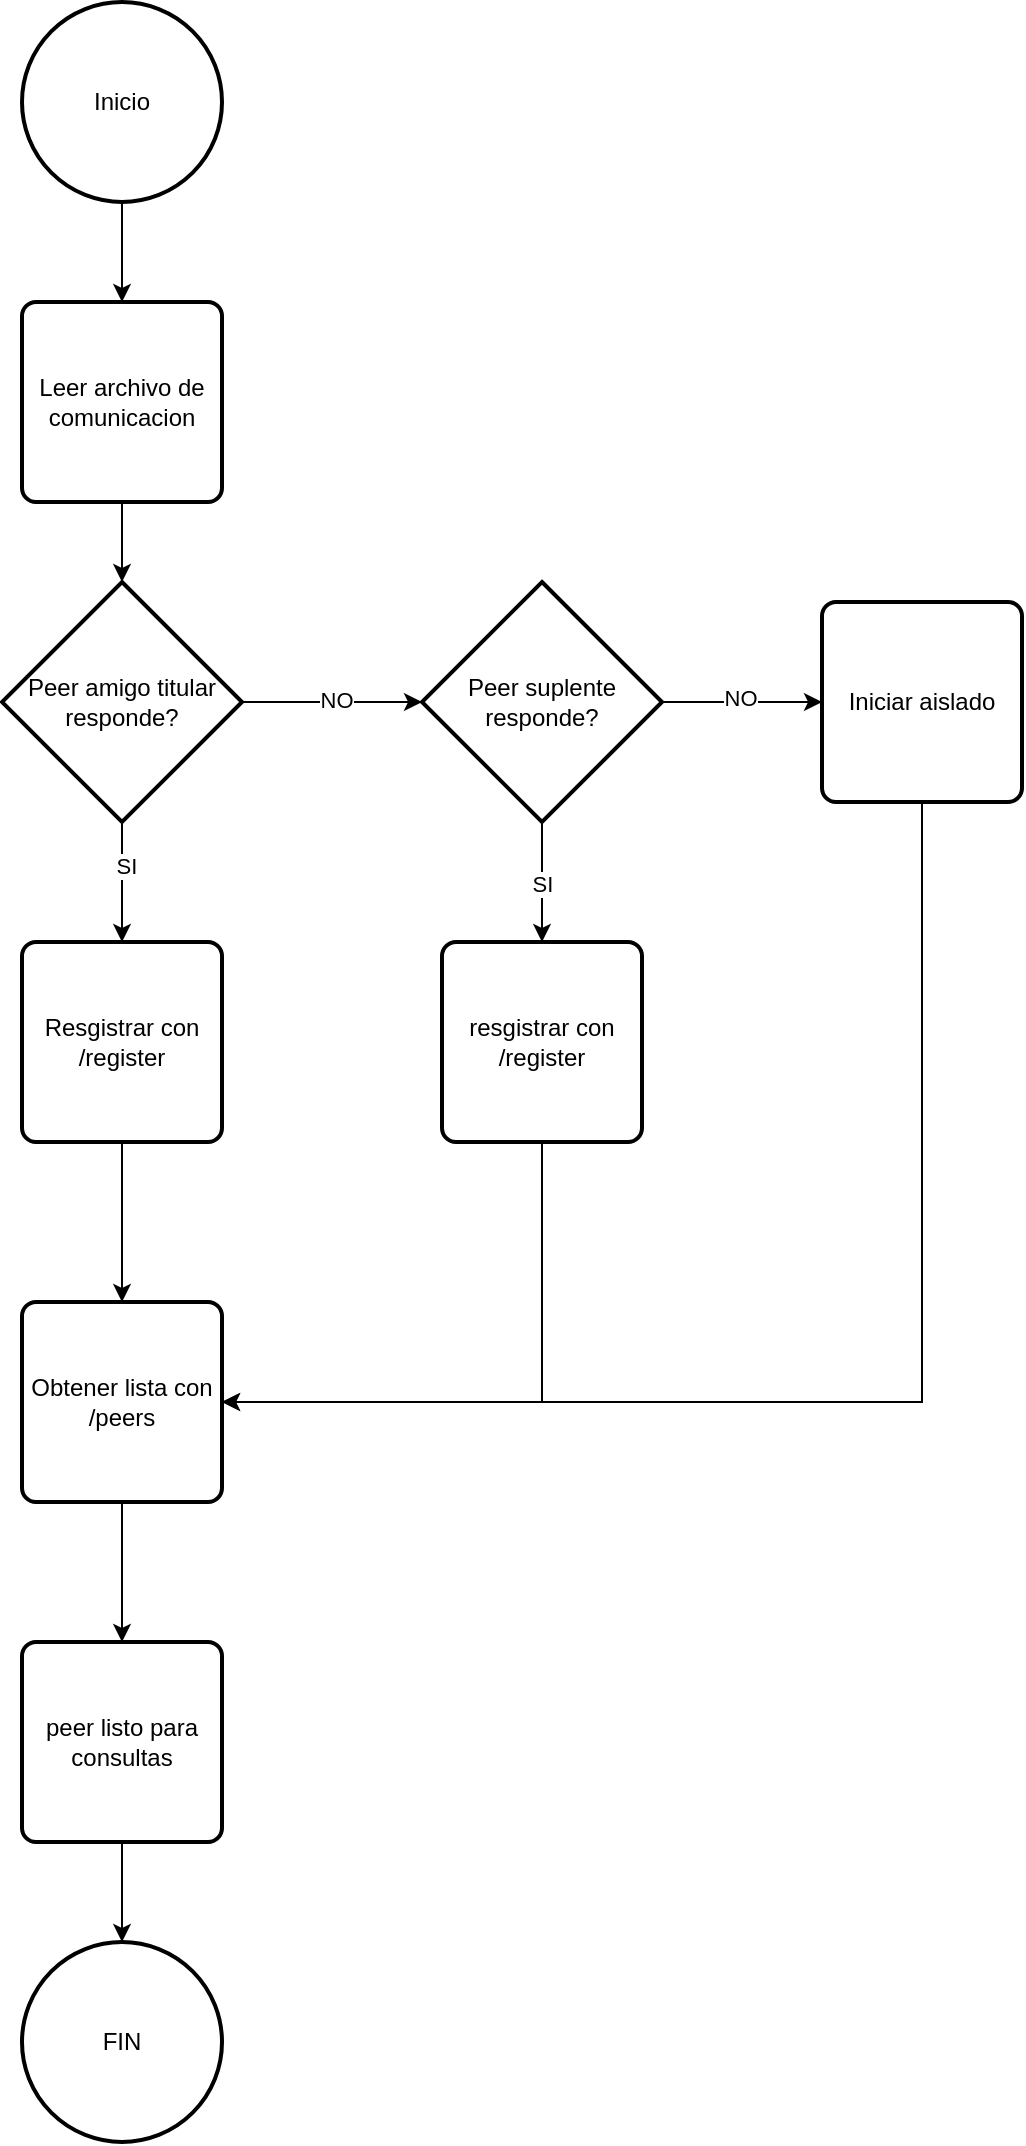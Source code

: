 <mxfile version="28.2.3">
  <diagram name="Page-1" id="-CQal5KXg13BqWDysREi">
    <mxGraphModel dx="1426" dy="826" grid="1" gridSize="10" guides="1" tooltips="1" connect="1" arrows="1" fold="1" page="1" pageScale="1" pageWidth="850" pageHeight="1100" math="0" shadow="0">
      <root>
        <mxCell id="0" />
        <mxCell id="1" parent="0" />
        <mxCell id="cQat40fu1oGDCY8AzBpr-5" style="edgeStyle=orthogonalEdgeStyle;rounded=0;orthogonalLoop=1;jettySize=auto;html=1;entryX=0.5;entryY=0;entryDx=0;entryDy=0;" edge="1" parent="1" source="cQat40fu1oGDCY8AzBpr-2" target="cQat40fu1oGDCY8AzBpr-3">
          <mxGeometry relative="1" as="geometry" />
        </mxCell>
        <mxCell id="cQat40fu1oGDCY8AzBpr-2" value="Inicio" style="strokeWidth=2;html=1;shape=mxgraph.flowchart.start_2;whiteSpace=wrap;" vertex="1" parent="1">
          <mxGeometry x="290" y="20" width="100" height="100" as="geometry" />
        </mxCell>
        <mxCell id="cQat40fu1oGDCY8AzBpr-3" value="Leer archivo de comunicacion" style="rounded=1;whiteSpace=wrap;html=1;absoluteArcSize=1;arcSize=14;strokeWidth=2;" vertex="1" parent="1">
          <mxGeometry x="290" y="170" width="100" height="100" as="geometry" />
        </mxCell>
        <mxCell id="cQat40fu1oGDCY8AzBpr-10" style="edgeStyle=orthogonalEdgeStyle;rounded=0;orthogonalLoop=1;jettySize=auto;html=1;entryX=0.5;entryY=0;entryDx=0;entryDy=0;" edge="1" parent="1" source="cQat40fu1oGDCY8AzBpr-6" target="cQat40fu1oGDCY8AzBpr-9">
          <mxGeometry relative="1" as="geometry" />
        </mxCell>
        <mxCell id="cQat40fu1oGDCY8AzBpr-11" value="SI" style="edgeLabel;html=1;align=center;verticalAlign=middle;resizable=0;points=[];" vertex="1" connectable="0" parent="cQat40fu1oGDCY8AzBpr-10">
          <mxGeometry x="-0.28" y="2" relative="1" as="geometry">
            <mxPoint as="offset" />
          </mxGeometry>
        </mxCell>
        <mxCell id="cQat40fu1oGDCY8AzBpr-6" value="Peer amigo titular responde?" style="strokeWidth=2;html=1;shape=mxgraph.flowchart.decision;whiteSpace=wrap;" vertex="1" parent="1">
          <mxGeometry x="280" y="310" width="120" height="120" as="geometry" />
        </mxCell>
        <mxCell id="cQat40fu1oGDCY8AzBpr-8" style="edgeStyle=orthogonalEdgeStyle;rounded=0;orthogonalLoop=1;jettySize=auto;html=1;entryX=0.5;entryY=0;entryDx=0;entryDy=0;entryPerimeter=0;" edge="1" parent="1" source="cQat40fu1oGDCY8AzBpr-3" target="cQat40fu1oGDCY8AzBpr-6">
          <mxGeometry relative="1" as="geometry" />
        </mxCell>
        <mxCell id="cQat40fu1oGDCY8AzBpr-20" style="edgeStyle=orthogonalEdgeStyle;rounded=0;orthogonalLoop=1;jettySize=auto;html=1;entryX=0.5;entryY=0;entryDx=0;entryDy=0;" edge="1" parent="1" source="cQat40fu1oGDCY8AzBpr-9" target="cQat40fu1oGDCY8AzBpr-19">
          <mxGeometry relative="1" as="geometry" />
        </mxCell>
        <mxCell id="cQat40fu1oGDCY8AzBpr-9" value="Resgistrar con /register" style="rounded=1;whiteSpace=wrap;html=1;absoluteArcSize=1;arcSize=14;strokeWidth=2;" vertex="1" parent="1">
          <mxGeometry x="290" y="490" width="100" height="100" as="geometry" />
        </mxCell>
        <mxCell id="cQat40fu1oGDCY8AzBpr-23" style="edgeStyle=orthogonalEdgeStyle;rounded=0;orthogonalLoop=1;jettySize=auto;html=1;entryX=0.5;entryY=0;entryDx=0;entryDy=0;" edge="1" parent="1" source="cQat40fu1oGDCY8AzBpr-14" target="cQat40fu1oGDCY8AzBpr-17">
          <mxGeometry relative="1" as="geometry" />
        </mxCell>
        <mxCell id="cQat40fu1oGDCY8AzBpr-24" value="SI" style="edgeLabel;html=1;align=center;verticalAlign=middle;resizable=0;points=[];" vertex="1" connectable="0" parent="cQat40fu1oGDCY8AzBpr-23">
          <mxGeometry x="0.033" relative="1" as="geometry">
            <mxPoint as="offset" />
          </mxGeometry>
        </mxCell>
        <mxCell id="cQat40fu1oGDCY8AzBpr-28" style="edgeStyle=orthogonalEdgeStyle;rounded=0;orthogonalLoop=1;jettySize=auto;html=1;entryX=0;entryY=0.5;entryDx=0;entryDy=0;" edge="1" parent="1" source="cQat40fu1oGDCY8AzBpr-14" target="cQat40fu1oGDCY8AzBpr-18">
          <mxGeometry relative="1" as="geometry" />
        </mxCell>
        <mxCell id="cQat40fu1oGDCY8AzBpr-29" value="NO" style="edgeLabel;html=1;align=center;verticalAlign=middle;resizable=0;points=[];" vertex="1" connectable="0" parent="cQat40fu1oGDCY8AzBpr-28">
          <mxGeometry x="-0.025" y="2" relative="1" as="geometry">
            <mxPoint as="offset" />
          </mxGeometry>
        </mxCell>
        <mxCell id="cQat40fu1oGDCY8AzBpr-14" value="Peer suplente responde?" style="strokeWidth=2;html=1;shape=mxgraph.flowchart.decision;whiteSpace=wrap;" vertex="1" parent="1">
          <mxGeometry x="490" y="310" width="120" height="120" as="geometry" />
        </mxCell>
        <mxCell id="cQat40fu1oGDCY8AzBpr-15" style="edgeStyle=orthogonalEdgeStyle;rounded=0;orthogonalLoop=1;jettySize=auto;html=1;entryX=0;entryY=0.5;entryDx=0;entryDy=0;entryPerimeter=0;" edge="1" parent="1" source="cQat40fu1oGDCY8AzBpr-6" target="cQat40fu1oGDCY8AzBpr-14">
          <mxGeometry relative="1" as="geometry" />
        </mxCell>
        <mxCell id="cQat40fu1oGDCY8AzBpr-16" value="NO" style="edgeLabel;html=1;align=center;verticalAlign=middle;resizable=0;points=[];" vertex="1" connectable="0" parent="cQat40fu1oGDCY8AzBpr-15">
          <mxGeometry x="0.044" y="1" relative="1" as="geometry">
            <mxPoint as="offset" />
          </mxGeometry>
        </mxCell>
        <mxCell id="cQat40fu1oGDCY8AzBpr-25" style="edgeStyle=orthogonalEdgeStyle;rounded=0;orthogonalLoop=1;jettySize=auto;html=1;entryX=1;entryY=0.5;entryDx=0;entryDy=0;exitX=0.5;exitY=1;exitDx=0;exitDy=0;" edge="1" parent="1" source="cQat40fu1oGDCY8AzBpr-17" target="cQat40fu1oGDCY8AzBpr-19">
          <mxGeometry relative="1" as="geometry">
            <mxPoint x="640" y="680" as="sourcePoint" />
            <mxPoint x="530" y="860" as="targetPoint" />
          </mxGeometry>
        </mxCell>
        <mxCell id="cQat40fu1oGDCY8AzBpr-17" value="resgistrar con /register" style="rounded=1;whiteSpace=wrap;html=1;absoluteArcSize=1;arcSize=14;strokeWidth=2;" vertex="1" parent="1">
          <mxGeometry x="500" y="490" width="100" height="100" as="geometry" />
        </mxCell>
        <mxCell id="cQat40fu1oGDCY8AzBpr-18" value="Iniciar aislado" style="rounded=1;whiteSpace=wrap;html=1;absoluteArcSize=1;arcSize=14;strokeWidth=2;" vertex="1" parent="1">
          <mxGeometry x="690" y="320" width="100" height="100" as="geometry" />
        </mxCell>
        <mxCell id="cQat40fu1oGDCY8AzBpr-22" style="edgeStyle=orthogonalEdgeStyle;rounded=0;orthogonalLoop=1;jettySize=auto;html=1;" edge="1" parent="1" source="cQat40fu1oGDCY8AzBpr-19" target="cQat40fu1oGDCY8AzBpr-21">
          <mxGeometry relative="1" as="geometry" />
        </mxCell>
        <mxCell id="cQat40fu1oGDCY8AzBpr-19" value="Obtener lista con /peers" style="rounded=1;whiteSpace=wrap;html=1;absoluteArcSize=1;arcSize=14;strokeWidth=2;" vertex="1" parent="1">
          <mxGeometry x="290" y="670" width="100" height="100" as="geometry" />
        </mxCell>
        <mxCell id="cQat40fu1oGDCY8AzBpr-21" value="peer listo para consultas" style="rounded=1;whiteSpace=wrap;html=1;absoluteArcSize=1;arcSize=14;strokeWidth=2;" vertex="1" parent="1">
          <mxGeometry x="290" y="840" width="100" height="100" as="geometry" />
        </mxCell>
        <mxCell id="cQat40fu1oGDCY8AzBpr-27" style="edgeStyle=orthogonalEdgeStyle;rounded=0;orthogonalLoop=1;jettySize=auto;html=1;entryX=1;entryY=0.5;entryDx=0;entryDy=0;exitX=0.5;exitY=1;exitDx=0;exitDy=0;" edge="1" parent="1" source="cQat40fu1oGDCY8AzBpr-18" target="cQat40fu1oGDCY8AzBpr-19">
          <mxGeometry relative="1" as="geometry">
            <mxPoint x="880" y="680" as="sourcePoint" />
            <mxPoint x="720" y="810" as="targetPoint" />
          </mxGeometry>
        </mxCell>
        <mxCell id="cQat40fu1oGDCY8AzBpr-30" value="FIN" style="strokeWidth=2;html=1;shape=mxgraph.flowchart.start_2;whiteSpace=wrap;" vertex="1" parent="1">
          <mxGeometry x="290" y="990" width="100" height="100" as="geometry" />
        </mxCell>
        <mxCell id="cQat40fu1oGDCY8AzBpr-31" style="edgeStyle=orthogonalEdgeStyle;rounded=0;orthogonalLoop=1;jettySize=auto;html=1;entryX=0.5;entryY=0;entryDx=0;entryDy=0;entryPerimeter=0;" edge="1" parent="1" source="cQat40fu1oGDCY8AzBpr-21" target="cQat40fu1oGDCY8AzBpr-30">
          <mxGeometry relative="1" as="geometry" />
        </mxCell>
      </root>
    </mxGraphModel>
  </diagram>
</mxfile>
